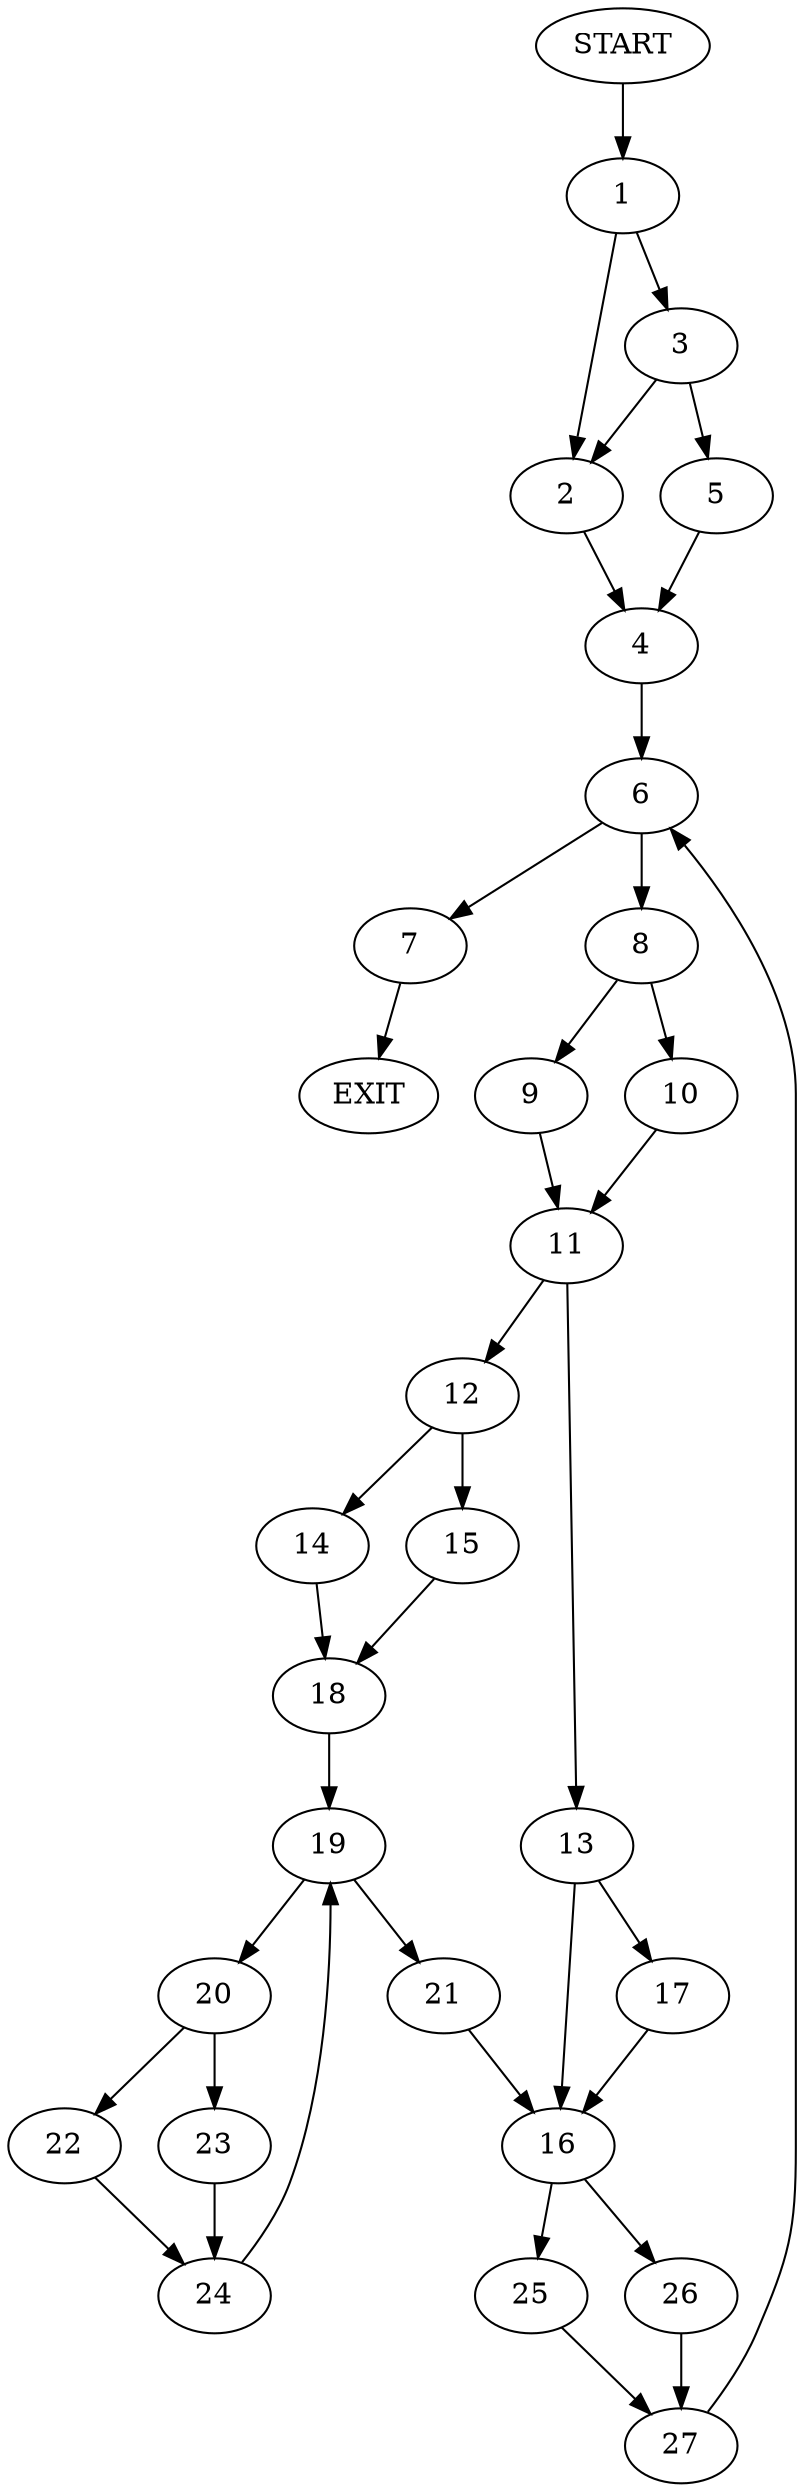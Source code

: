 digraph {
0 [label="START"]
28 [label="EXIT"]
0 -> 1
1 -> 2
1 -> 3
2 -> 4
3 -> 2
3 -> 5
5 -> 4
4 -> 6
6 -> 7
6 -> 8
7 -> 28
8 -> 9
8 -> 10
10 -> 11
9 -> 11
11 -> 12
11 -> 13
12 -> 14
12 -> 15
13 -> 16
13 -> 17
15 -> 18
14 -> 18
18 -> 19
19 -> 20
19 -> 21
21 -> 16
20 -> 22
20 -> 23
22 -> 24
23 -> 24
24 -> 19
16 -> 25
16 -> 26
17 -> 16
25 -> 27
26 -> 27
27 -> 6
}
